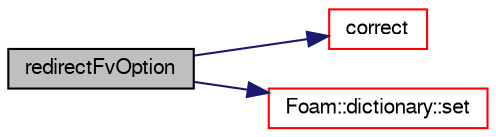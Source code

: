 digraph "redirectFvOption"
{
  bgcolor="transparent";
  edge [fontname="FreeSans",fontsize="10",labelfontname="FreeSans",labelfontsize="10"];
  node [fontname="FreeSans",fontsize="10",shape=record];
  rankdir="LR";
  Node33 [label="redirectFvOption",height=0.2,width=0.4,color="black", fillcolor="grey75", style="filled", fontcolor="black"];
  Node33 -> Node34 [color="midnightblue",fontsize="10",style="solid",fontname="FreeSans"];
  Node34 [label="correct",height=0.2,width=0.4,color="red",URL="$a23526.html#ae51fdfeaaf35978ef684fd411cf41b5c",tooltip="Correct field. "];
  Node33 -> Node38 [color="midnightblue",fontsize="10",style="solid",fontname="FreeSans"];
  Node38 [label="Foam::dictionary::set",height=0.2,width=0.4,color="red",URL="$a26014.html#a8396ca7a6d20d7aeebc8b1ac9e18460b",tooltip="Assign a new entry, overwrite any existing entry. "];
}
